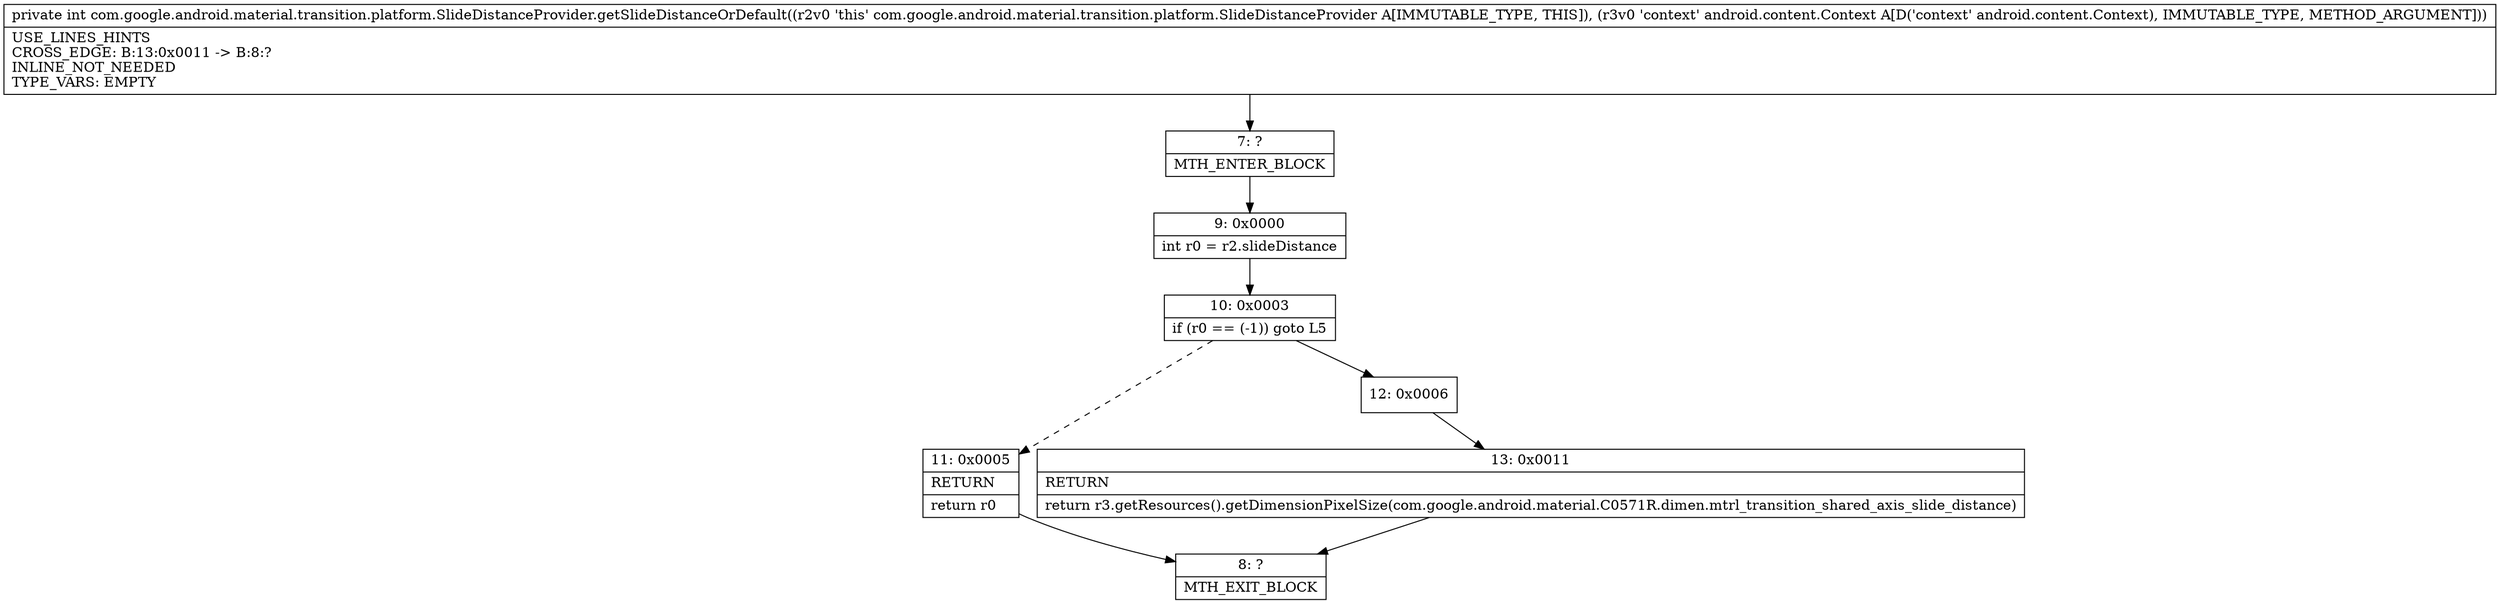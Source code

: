 digraph "CFG forcom.google.android.material.transition.platform.SlideDistanceProvider.getSlideDistanceOrDefault(Landroid\/content\/Context;)I" {
Node_7 [shape=record,label="{7\:\ ?|MTH_ENTER_BLOCK\l}"];
Node_9 [shape=record,label="{9\:\ 0x0000|int r0 = r2.slideDistance\l}"];
Node_10 [shape=record,label="{10\:\ 0x0003|if (r0 == (\-1)) goto L5\l}"];
Node_11 [shape=record,label="{11\:\ 0x0005|RETURN\l|return r0\l}"];
Node_8 [shape=record,label="{8\:\ ?|MTH_EXIT_BLOCK\l}"];
Node_12 [shape=record,label="{12\:\ 0x0006}"];
Node_13 [shape=record,label="{13\:\ 0x0011|RETURN\l|return r3.getResources().getDimensionPixelSize(com.google.android.material.C0571R.dimen.mtrl_transition_shared_axis_slide_distance)\l}"];
MethodNode[shape=record,label="{private int com.google.android.material.transition.platform.SlideDistanceProvider.getSlideDistanceOrDefault((r2v0 'this' com.google.android.material.transition.platform.SlideDistanceProvider A[IMMUTABLE_TYPE, THIS]), (r3v0 'context' android.content.Context A[D('context' android.content.Context), IMMUTABLE_TYPE, METHOD_ARGUMENT]))  | USE_LINES_HINTS\lCROSS_EDGE: B:13:0x0011 \-\> B:8:?\lINLINE_NOT_NEEDED\lTYPE_VARS: EMPTY\l}"];
MethodNode -> Node_7;Node_7 -> Node_9;
Node_9 -> Node_10;
Node_10 -> Node_11[style=dashed];
Node_10 -> Node_12;
Node_11 -> Node_8;
Node_12 -> Node_13;
Node_13 -> Node_8;
}

